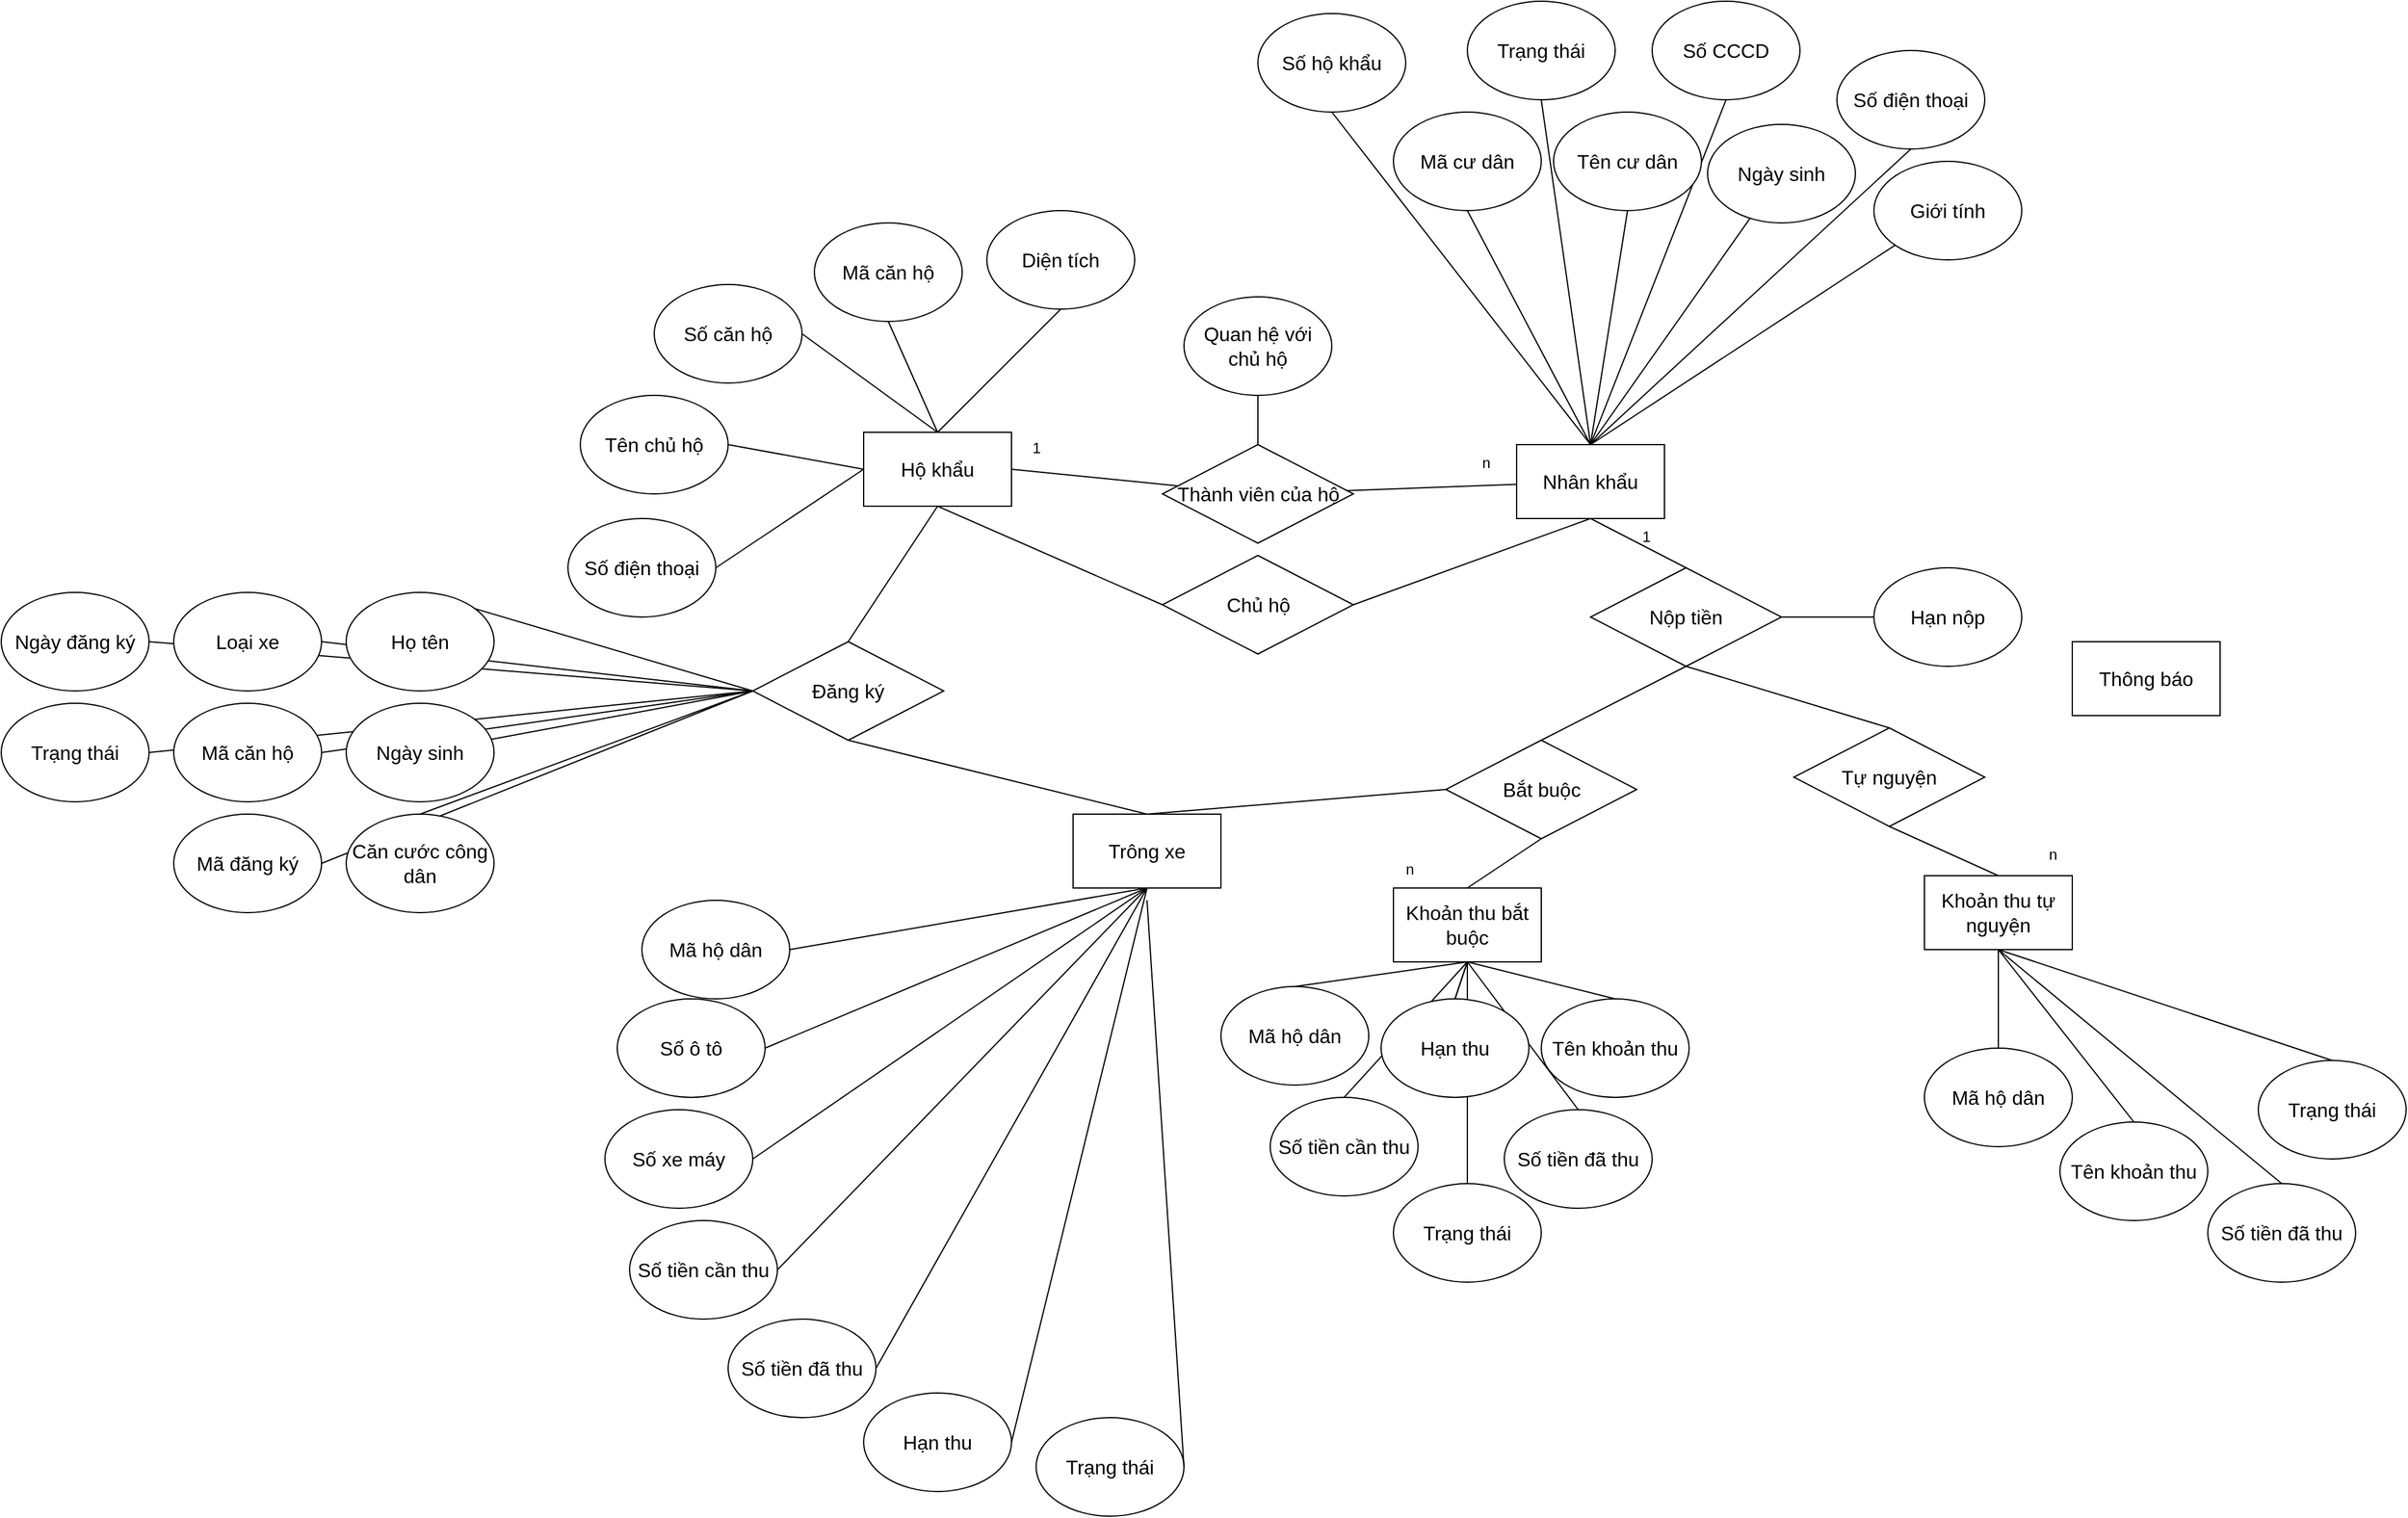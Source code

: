 <mxfile version="25.0.3">
  <diagram name="Trang-1" id="g0CzSQB-_3eGBy-AfXGg">
    <mxGraphModel dx="1994" dy="1801" grid="1" gridSize="10" guides="1" tooltips="1" connect="1" arrows="1" fold="1" page="1" pageScale="1" pageWidth="827" pageHeight="1169" math="0" shadow="0">
      <root>
        <mxCell id="0" />
        <mxCell id="1" parent="0" />
        <mxCell id="qePT4DMza2AUBYwKz2Ps-19" style="rounded=0;orthogonalLoop=1;jettySize=auto;html=1;exitX=0.5;exitY=0;exitDx=0;exitDy=0;entryX=0.5;entryY=1;entryDx=0;entryDy=0;endArrow=none;endFill=0;fontSize=16;" edge="1" parent="1" source="qePT4DMza2AUBYwKz2Ps-1" target="qePT4DMza2AUBYwKz2Ps-17">
          <mxGeometry relative="1" as="geometry" />
        </mxCell>
        <mxCell id="qePT4DMza2AUBYwKz2Ps-71" style="rounded=0;orthogonalLoop=1;jettySize=auto;html=1;exitX=0.5;exitY=1;exitDx=0;exitDy=0;entryX=0.5;entryY=0;entryDx=0;entryDy=0;endArrow=none;endFill=0;fontSize=16;" edge="1" parent="1" source="qePT4DMza2AUBYwKz2Ps-1" target="qePT4DMza2AUBYwKz2Ps-66">
          <mxGeometry relative="1" as="geometry" />
        </mxCell>
        <mxCell id="qePT4DMza2AUBYwKz2Ps-72" style="rounded=0;orthogonalLoop=1;jettySize=auto;html=1;exitX=0.5;exitY=1;exitDx=0;exitDy=0;entryX=0.5;entryY=0;entryDx=0;entryDy=0;endArrow=none;endFill=0;fontSize=16;" edge="1" parent="1" source="qePT4DMza2AUBYwKz2Ps-1" target="qePT4DMza2AUBYwKz2Ps-65">
          <mxGeometry relative="1" as="geometry" />
        </mxCell>
        <mxCell id="qePT4DMza2AUBYwKz2Ps-73" style="rounded=0;orthogonalLoop=1;jettySize=auto;html=1;exitX=0.5;exitY=1;exitDx=0;exitDy=0;entryX=0.5;entryY=0;entryDx=0;entryDy=0;endArrow=none;endFill=0;fontSize=16;" edge="1" parent="1" source="qePT4DMza2AUBYwKz2Ps-1" target="qePT4DMza2AUBYwKz2Ps-67">
          <mxGeometry relative="1" as="geometry" />
        </mxCell>
        <mxCell id="qePT4DMza2AUBYwKz2Ps-74" style="rounded=0;orthogonalLoop=1;jettySize=auto;html=1;exitX=0.5;exitY=1;exitDx=0;exitDy=0;entryX=0.5;entryY=0;entryDx=0;entryDy=0;endArrow=none;endFill=0;fontSize=16;" edge="1" parent="1" source="qePT4DMza2AUBYwKz2Ps-1" target="qePT4DMza2AUBYwKz2Ps-69">
          <mxGeometry relative="1" as="geometry" />
        </mxCell>
        <mxCell id="qePT4DMza2AUBYwKz2Ps-75" style="rounded=0;orthogonalLoop=1;jettySize=auto;html=1;exitX=0.5;exitY=1;exitDx=0;exitDy=0;entryX=0.5;entryY=0;entryDx=0;entryDy=0;endArrow=none;endFill=0;fontSize=16;" edge="1" parent="1" source="qePT4DMza2AUBYwKz2Ps-1" target="qePT4DMza2AUBYwKz2Ps-70">
          <mxGeometry relative="1" as="geometry" />
        </mxCell>
        <mxCell id="qePT4DMza2AUBYwKz2Ps-76" style="rounded=0;orthogonalLoop=1;jettySize=auto;html=1;exitX=0.5;exitY=1;exitDx=0;exitDy=0;entryX=0.5;entryY=0;entryDx=0;entryDy=0;endArrow=none;endFill=0;fontSize=16;" edge="1" parent="1" source="qePT4DMza2AUBYwKz2Ps-1" target="qePT4DMza2AUBYwKz2Ps-68">
          <mxGeometry relative="1" as="geometry" />
        </mxCell>
        <mxCell id="qePT4DMza2AUBYwKz2Ps-21" style="rounded=0;orthogonalLoop=1;jettySize=auto;html=1;exitX=0.5;exitY=0;exitDx=0;exitDy=0;entryX=0.5;entryY=1;entryDx=0;entryDy=0;endArrow=none;endFill=0;fontSize=16;" edge="1" parent="1" source="qePT4DMza2AUBYwKz2Ps-2" target="qePT4DMza2AUBYwKz2Ps-18">
          <mxGeometry relative="1" as="geometry" />
        </mxCell>
        <mxCell id="qePT4DMza2AUBYwKz2Ps-84" style="rounded=0;orthogonalLoop=1;jettySize=auto;html=1;exitX=0.5;exitY=1;exitDx=0;exitDy=0;endArrow=none;endFill=0;fontSize=16;" edge="1" parent="1" source="qePT4DMza2AUBYwKz2Ps-2" target="qePT4DMza2AUBYwKz2Ps-78">
          <mxGeometry relative="1" as="geometry" />
        </mxCell>
        <mxCell id="qePT4DMza2AUBYwKz2Ps-85" style="rounded=0;orthogonalLoop=1;jettySize=auto;html=1;exitX=0.5;exitY=1;exitDx=0;exitDy=0;entryX=0.5;entryY=0;entryDx=0;entryDy=0;endArrow=none;endFill=0;fontSize=16;" edge="1" parent="1" source="qePT4DMza2AUBYwKz2Ps-2" target="qePT4DMza2AUBYwKz2Ps-79">
          <mxGeometry relative="1" as="geometry" />
        </mxCell>
        <mxCell id="qePT4DMza2AUBYwKz2Ps-86" style="rounded=0;orthogonalLoop=1;jettySize=auto;html=1;exitX=0.5;exitY=1;exitDx=0;exitDy=0;entryX=0.5;entryY=0;entryDx=0;entryDy=0;endArrow=none;endFill=0;fontSize=16;" edge="1" parent="1" source="qePT4DMza2AUBYwKz2Ps-2" target="qePT4DMza2AUBYwKz2Ps-81">
          <mxGeometry relative="1" as="geometry" />
        </mxCell>
        <mxCell id="qePT4DMza2AUBYwKz2Ps-87" style="rounded=0;orthogonalLoop=1;jettySize=auto;html=1;exitX=0.5;exitY=1;exitDx=0;exitDy=0;entryX=0.5;entryY=0;entryDx=0;entryDy=0;endArrow=none;endFill=0;fontSize=16;" edge="1" parent="1" source="qePT4DMza2AUBYwKz2Ps-2" target="qePT4DMza2AUBYwKz2Ps-82">
          <mxGeometry relative="1" as="geometry" />
        </mxCell>
        <mxCell id="qePT4DMza2AUBYwKz2Ps-16" style="rounded=0;orthogonalLoop=1;jettySize=auto;html=1;exitX=0.5;exitY=1;exitDx=0;exitDy=0;entryX=0.5;entryY=0;entryDx=0;entryDy=0;endArrow=none;endFill=0;fontSize=16;" edge="1" parent="1" source="qePT4DMza2AUBYwKz2Ps-3" target="qePT4DMza2AUBYwKz2Ps-12">
          <mxGeometry relative="1" as="geometry" />
        </mxCell>
        <mxCell id="qePT4DMza2AUBYwKz2Ps-60" style="rounded=0;orthogonalLoop=1;jettySize=auto;html=1;exitX=0.5;exitY=0;exitDx=0;exitDy=0;entryX=0.5;entryY=1;entryDx=0;entryDy=0;endArrow=none;endFill=0;fontSize=16;" edge="1" parent="1" source="qePT4DMza2AUBYwKz2Ps-3" target="qePT4DMza2AUBYwKz2Ps-54">
          <mxGeometry relative="1" as="geometry" />
        </mxCell>
        <mxCell id="qePT4DMza2AUBYwKz2Ps-61" style="rounded=0;orthogonalLoop=1;jettySize=auto;html=1;exitX=0.5;exitY=0;exitDx=0;exitDy=0;endArrow=none;endFill=0;fontSize=16;" edge="1" parent="1" source="qePT4DMza2AUBYwKz2Ps-3" target="qePT4DMza2AUBYwKz2Ps-52">
          <mxGeometry relative="1" as="geometry" />
        </mxCell>
        <mxCell id="qePT4DMza2AUBYwKz2Ps-62" style="rounded=0;orthogonalLoop=1;jettySize=auto;html=1;exitX=0.5;exitY=0;exitDx=0;exitDy=0;entryX=0.5;entryY=1;entryDx=0;entryDy=0;endArrow=none;endFill=0;fontSize=16;" edge="1" parent="1" source="qePT4DMza2AUBYwKz2Ps-3" target="qePT4DMza2AUBYwKz2Ps-51">
          <mxGeometry relative="1" as="geometry" />
        </mxCell>
        <mxCell id="qePT4DMza2AUBYwKz2Ps-63" style="rounded=0;orthogonalLoop=1;jettySize=auto;html=1;exitX=0.5;exitY=0;exitDx=0;exitDy=0;entryX=0.5;entryY=1;entryDx=0;entryDy=0;endArrow=none;endFill=0;fontSize=16;" edge="1" parent="1" source="qePT4DMza2AUBYwKz2Ps-3" target="qePT4DMza2AUBYwKz2Ps-55">
          <mxGeometry relative="1" as="geometry" />
        </mxCell>
        <mxCell id="qePT4DMza2AUBYwKz2Ps-64" style="rounded=0;orthogonalLoop=1;jettySize=auto;html=1;exitX=0.5;exitY=0;exitDx=0;exitDy=0;entryX=0.5;entryY=1;entryDx=0;entryDy=0;endArrow=none;endFill=0;fontSize=16;" edge="1" parent="1" source="qePT4DMza2AUBYwKz2Ps-3" target="qePT4DMza2AUBYwKz2Ps-53">
          <mxGeometry relative="1" as="geometry" />
        </mxCell>
        <mxCell id="qePT4DMza2AUBYwKz2Ps-14" style="rounded=0;orthogonalLoop=1;jettySize=auto;html=1;exitX=0.5;exitY=1;exitDx=0;exitDy=0;entryX=0;entryY=0.5;entryDx=0;entryDy=0;endArrow=none;endFill=0;fontSize=16;" edge="1" parent="1" source="qePT4DMza2AUBYwKz2Ps-4" target="qePT4DMza2AUBYwKz2Ps-13">
          <mxGeometry relative="1" as="geometry" />
        </mxCell>
        <mxCell id="qePT4DMza2AUBYwKz2Ps-35" style="rounded=0;orthogonalLoop=1;jettySize=auto;html=1;exitX=0.5;exitY=1;exitDx=0;exitDy=0;entryX=0.5;entryY=0;entryDx=0;entryDy=0;endArrow=none;endFill=0;fontSize=16;" edge="1" parent="1" source="qePT4DMza2AUBYwKz2Ps-4" target="qePT4DMza2AUBYwKz2Ps-24">
          <mxGeometry relative="1" as="geometry" />
        </mxCell>
        <mxCell id="qePT4DMza2AUBYwKz2Ps-4" value="Hộ khẩu" style="rounded=0;whiteSpace=wrap;html=1;fontSize=16;" vertex="1" parent="1">
          <mxGeometry x="140" y="180" width="120" height="60" as="geometry" />
        </mxCell>
        <mxCell id="qePT4DMza2AUBYwKz2Ps-5" value="Thông báo" style="rounded=0;whiteSpace=wrap;html=1;fontSize=16;" vertex="1" parent="1">
          <mxGeometry x="1121" y="350" width="120" height="60" as="geometry" />
        </mxCell>
        <mxCell id="qePT4DMza2AUBYwKz2Ps-25" style="rounded=0;orthogonalLoop=1;jettySize=auto;html=1;exitX=0.5;exitY=0;exitDx=0;exitDy=0;entryX=0.5;entryY=1;entryDx=0;entryDy=0;endArrow=none;endFill=0;fontSize=16;" edge="1" parent="1" source="qePT4DMza2AUBYwKz2Ps-6" target="qePT4DMza2AUBYwKz2Ps-24">
          <mxGeometry relative="1" as="geometry" />
        </mxCell>
        <mxCell id="qePT4DMza2AUBYwKz2Ps-11" style="rounded=0;orthogonalLoop=1;jettySize=auto;html=1;entryX=0.5;entryY=0;entryDx=0;entryDy=0;endArrow=none;endFill=0;fontSize=16;" edge="1" parent="1" source="qePT4DMza2AUBYwKz2Ps-7" target="qePT4DMza2AUBYwKz2Ps-8">
          <mxGeometry relative="1" as="geometry" />
        </mxCell>
        <mxCell id="qePT4DMza2AUBYwKz2Ps-7" value="Quan hệ với chủ hộ" style="ellipse;whiteSpace=wrap;html=1;fontSize=16;" vertex="1" parent="1">
          <mxGeometry x="400" y="70" width="120" height="80" as="geometry" />
        </mxCell>
        <mxCell id="qePT4DMza2AUBYwKz2Ps-9" style="rounded=0;orthogonalLoop=1;jettySize=auto;html=1;entryX=1;entryY=0.5;entryDx=0;entryDy=0;endArrow=none;endFill=0;fontSize=16;" edge="1" parent="1" source="qePT4DMza2AUBYwKz2Ps-8" target="qePT4DMza2AUBYwKz2Ps-4">
          <mxGeometry relative="1" as="geometry" />
        </mxCell>
        <mxCell id="qePT4DMza2AUBYwKz2Ps-10" style="rounded=0;orthogonalLoop=1;jettySize=auto;html=1;endArrow=none;endFill=0;fontSize=16;" edge="1" parent="1" source="qePT4DMza2AUBYwKz2Ps-8" target="qePT4DMza2AUBYwKz2Ps-3">
          <mxGeometry relative="1" as="geometry" />
        </mxCell>
        <mxCell id="qePT4DMza2AUBYwKz2Ps-8" value="Thành viên của hộ" style="rhombus;whiteSpace=wrap;html=1;fontSize=16;" vertex="1" parent="1">
          <mxGeometry x="382.5" y="190" width="155" height="80" as="geometry" />
        </mxCell>
        <mxCell id="qePT4DMza2AUBYwKz2Ps-34" style="rounded=0;orthogonalLoop=1;jettySize=auto;html=1;exitX=1;exitY=0.5;exitDx=0;exitDy=0;entryX=0;entryY=0.5;entryDx=0;entryDy=0;endArrow=none;endFill=0;fontSize=16;" edge="1" parent="1" source="qePT4DMza2AUBYwKz2Ps-12" target="qePT4DMza2AUBYwKz2Ps-33">
          <mxGeometry relative="1" as="geometry" />
        </mxCell>
        <mxCell id="qePT4DMza2AUBYwKz2Ps-12" value="Nộp tiền" style="rhombus;whiteSpace=wrap;html=1;fontSize=16;" vertex="1" parent="1">
          <mxGeometry x="730" y="290" width="155" height="80" as="geometry" />
        </mxCell>
        <mxCell id="qePT4DMza2AUBYwKz2Ps-15" style="rounded=0;orthogonalLoop=1;jettySize=auto;html=1;exitX=1;exitY=0.5;exitDx=0;exitDy=0;entryX=0.5;entryY=1;entryDx=0;entryDy=0;endArrow=none;endFill=0;fontSize=16;" edge="1" parent="1" source="qePT4DMza2AUBYwKz2Ps-13" target="qePT4DMza2AUBYwKz2Ps-3">
          <mxGeometry relative="1" as="geometry" />
        </mxCell>
        <mxCell id="qePT4DMza2AUBYwKz2Ps-13" value="Chủ hộ" style="rhombus;whiteSpace=wrap;html=1;fontSize=16;" vertex="1" parent="1">
          <mxGeometry x="382.5" y="280" width="155" height="80" as="geometry" />
        </mxCell>
        <mxCell id="qePT4DMza2AUBYwKz2Ps-20" style="rounded=0;orthogonalLoop=1;jettySize=auto;html=1;exitX=0.5;exitY=0;exitDx=0;exitDy=0;entryX=0.5;entryY=1;entryDx=0;entryDy=0;endArrow=none;endFill=0;fontSize=16;" edge="1" parent="1" source="qePT4DMza2AUBYwKz2Ps-17" target="qePT4DMza2AUBYwKz2Ps-12">
          <mxGeometry relative="1" as="geometry" />
        </mxCell>
        <mxCell id="qePT4DMza2AUBYwKz2Ps-121" style="rounded=0;orthogonalLoop=1;jettySize=auto;html=1;exitX=0;exitY=0.5;exitDx=0;exitDy=0;entryX=0.5;entryY=0;entryDx=0;entryDy=0;endArrow=none;endFill=0;" edge="1" parent="1" source="qePT4DMza2AUBYwKz2Ps-17" target="qePT4DMza2AUBYwKz2Ps-6">
          <mxGeometry relative="1" as="geometry" />
        </mxCell>
        <mxCell id="qePT4DMza2AUBYwKz2Ps-17" value="Bắt buộc" style="rhombus;whiteSpace=wrap;html=1;fontSize=16;" vertex="1" parent="1">
          <mxGeometry x="612.5" y="430" width="155" height="80" as="geometry" />
        </mxCell>
        <mxCell id="qePT4DMza2AUBYwKz2Ps-22" style="rounded=0;orthogonalLoop=1;jettySize=auto;html=1;exitX=0.5;exitY=0;exitDx=0;exitDy=0;entryX=0.5;entryY=1;entryDx=0;entryDy=0;endArrow=none;endFill=0;fontSize=16;" edge="1" parent="1" source="qePT4DMza2AUBYwKz2Ps-18" target="qePT4DMza2AUBYwKz2Ps-12">
          <mxGeometry relative="1" as="geometry" />
        </mxCell>
        <mxCell id="qePT4DMza2AUBYwKz2Ps-18" value="Tự nguyện" style="rhombus;whiteSpace=wrap;html=1;fontSize=16;" vertex="1" parent="1">
          <mxGeometry x="895" y="420" width="155" height="80" as="geometry" />
        </mxCell>
        <mxCell id="qePT4DMza2AUBYwKz2Ps-30" style="rounded=0;orthogonalLoop=1;jettySize=auto;html=1;exitX=0;exitY=0.5;exitDx=0;exitDy=0;entryX=0.5;entryY=0;entryDx=0;entryDy=0;endArrow=none;endFill=0;fontSize=16;" edge="1" parent="1" source="qePT4DMza2AUBYwKz2Ps-24" target="qePT4DMza2AUBYwKz2Ps-27">
          <mxGeometry relative="1" as="geometry" />
        </mxCell>
        <mxCell id="qePT4DMza2AUBYwKz2Ps-31" style="rounded=0;orthogonalLoop=1;jettySize=auto;html=1;exitX=0;exitY=0.5;exitDx=0;exitDy=0;endArrow=none;endFill=0;fontSize=16;" edge="1" parent="1" source="qePT4DMza2AUBYwKz2Ps-24" target="qePT4DMza2AUBYwKz2Ps-28">
          <mxGeometry relative="1" as="geometry" />
        </mxCell>
        <mxCell id="qePT4DMza2AUBYwKz2Ps-32" style="rounded=0;orthogonalLoop=1;jettySize=auto;html=1;exitX=0;exitY=0.5;exitDx=0;exitDy=0;entryX=0.5;entryY=0;entryDx=0;entryDy=0;endArrow=none;endFill=0;fontSize=16;" edge="1" parent="1" source="qePT4DMza2AUBYwKz2Ps-24" target="qePT4DMza2AUBYwKz2Ps-29">
          <mxGeometry relative="1" as="geometry" />
        </mxCell>
        <mxCell id="qePT4DMza2AUBYwKz2Ps-127" style="rounded=0;orthogonalLoop=1;jettySize=auto;html=1;exitX=0;exitY=0.5;exitDx=0;exitDy=0;entryX=1;entryY=0.5;entryDx=0;entryDy=0;endArrow=none;endFill=0;" edge="1" parent="1" source="qePT4DMza2AUBYwKz2Ps-24" target="qePT4DMza2AUBYwKz2Ps-124">
          <mxGeometry relative="1" as="geometry" />
        </mxCell>
        <mxCell id="qePT4DMza2AUBYwKz2Ps-128" style="rounded=0;orthogonalLoop=1;jettySize=auto;html=1;exitX=0;exitY=0.5;exitDx=0;exitDy=0;entryX=1;entryY=0.5;entryDx=0;entryDy=0;endArrow=none;endFill=0;" edge="1" parent="1" source="qePT4DMza2AUBYwKz2Ps-24" target="qePT4DMza2AUBYwKz2Ps-123">
          <mxGeometry relative="1" as="geometry" />
        </mxCell>
        <mxCell id="qePT4DMza2AUBYwKz2Ps-129" style="rounded=0;orthogonalLoop=1;jettySize=auto;html=1;exitX=0;exitY=0.5;exitDx=0;exitDy=0;entryX=1;entryY=0.5;entryDx=0;entryDy=0;endArrow=none;endFill=0;" edge="1" parent="1" source="qePT4DMza2AUBYwKz2Ps-24" target="qePT4DMza2AUBYwKz2Ps-122">
          <mxGeometry relative="1" as="geometry" />
        </mxCell>
        <mxCell id="qePT4DMza2AUBYwKz2Ps-130" style="rounded=0;orthogonalLoop=1;jettySize=auto;html=1;exitX=0;exitY=0.5;exitDx=0;exitDy=0;entryX=1;entryY=0.5;entryDx=0;entryDy=0;endArrow=none;endFill=0;" edge="1" parent="1" source="qePT4DMza2AUBYwKz2Ps-24" target="qePT4DMza2AUBYwKz2Ps-125">
          <mxGeometry relative="1" as="geometry" />
        </mxCell>
        <mxCell id="qePT4DMza2AUBYwKz2Ps-131" style="rounded=0;orthogonalLoop=1;jettySize=auto;html=1;exitX=0;exitY=0.5;exitDx=0;exitDy=0;entryX=1;entryY=0.5;entryDx=0;entryDy=0;endArrow=none;endFill=0;" edge="1" parent="1" source="qePT4DMza2AUBYwKz2Ps-24" target="qePT4DMza2AUBYwKz2Ps-126">
          <mxGeometry relative="1" as="geometry" />
        </mxCell>
        <mxCell id="qePT4DMza2AUBYwKz2Ps-24" value="Đăng ký" style="rhombus;whiteSpace=wrap;html=1;fontSize=16;" vertex="1" parent="1">
          <mxGeometry x="50" y="350" width="155" height="80" as="geometry" />
        </mxCell>
        <mxCell id="qePT4DMza2AUBYwKz2Ps-33" value="Hạn nộp" style="ellipse;whiteSpace=wrap;html=1;fontSize=16;" vertex="1" parent="1">
          <mxGeometry x="960" y="290" width="120" height="80" as="geometry" />
        </mxCell>
        <mxCell id="qePT4DMza2AUBYwKz2Ps-41" style="rounded=0;orthogonalLoop=1;jettySize=auto;html=1;exitX=0.5;exitY=1;exitDx=0;exitDy=0;entryX=0.5;entryY=0;entryDx=0;entryDy=0;endArrow=none;endFill=0;fontSize=16;" edge="1" parent="1" source="qePT4DMza2AUBYwKz2Ps-36" target="qePT4DMza2AUBYwKz2Ps-4">
          <mxGeometry relative="1" as="geometry" />
        </mxCell>
        <mxCell id="qePT4DMza2AUBYwKz2Ps-44" style="rounded=0;orthogonalLoop=1;jettySize=auto;html=1;exitX=0.5;exitY=1;exitDx=0;exitDy=0;entryX=0.5;entryY=0;entryDx=0;entryDy=0;endArrow=none;endFill=0;fontSize=16;" edge="1" parent="1" source="qePT4DMza2AUBYwKz2Ps-37" target="qePT4DMza2AUBYwKz2Ps-4">
          <mxGeometry relative="1" as="geometry" />
        </mxCell>
        <mxCell id="qePT4DMza2AUBYwKz2Ps-42" style="rounded=0;orthogonalLoop=1;jettySize=auto;html=1;exitX=1;exitY=0.5;exitDx=0;exitDy=0;entryX=0.5;entryY=0;entryDx=0;entryDy=0;endArrow=none;endFill=0;fontSize=16;" edge="1" parent="1" source="qePT4DMza2AUBYwKz2Ps-38" target="qePT4DMza2AUBYwKz2Ps-4">
          <mxGeometry relative="1" as="geometry" />
        </mxCell>
        <mxCell id="qePT4DMza2AUBYwKz2Ps-47" style="rounded=0;orthogonalLoop=1;jettySize=auto;html=1;exitX=1;exitY=0.5;exitDx=0;exitDy=0;entryX=0;entryY=0.5;entryDx=0;entryDy=0;endArrow=none;endFill=0;fontSize=16;" edge="1" parent="1" source="qePT4DMza2AUBYwKz2Ps-39" target="qePT4DMza2AUBYwKz2Ps-4">
          <mxGeometry relative="1" as="geometry" />
        </mxCell>
        <mxCell id="qePT4DMza2AUBYwKz2Ps-46" style="rounded=0;orthogonalLoop=1;jettySize=auto;html=1;exitX=1;exitY=0.5;exitDx=0;exitDy=0;entryX=0;entryY=0.5;entryDx=0;entryDy=0;endArrow=none;endFill=0;fontSize=16;" edge="1" parent="1" source="qePT4DMza2AUBYwKz2Ps-40" target="qePT4DMza2AUBYwKz2Ps-4">
          <mxGeometry relative="1" as="geometry" />
        </mxCell>
        <mxCell id="qePT4DMza2AUBYwKz2Ps-56" style="rounded=0;orthogonalLoop=1;jettySize=auto;html=1;exitX=0.5;exitY=1;exitDx=0;exitDy=0;endArrow=none;endFill=0;entryX=0.5;entryY=0;entryDx=0;entryDy=0;fontSize=16;" edge="1" parent="1" source="qePT4DMza2AUBYwKz2Ps-48" target="qePT4DMza2AUBYwKz2Ps-3">
          <mxGeometry relative="1" as="geometry" />
        </mxCell>
        <mxCell id="qePT4DMza2AUBYwKz2Ps-57" style="rounded=0;orthogonalLoop=1;jettySize=auto;html=1;exitX=0.5;exitY=1;exitDx=0;exitDy=0;entryX=0.5;entryY=0;entryDx=0;entryDy=0;endArrow=none;endFill=0;fontSize=16;" edge="1" parent="1" source="qePT4DMza2AUBYwKz2Ps-49" target="qePT4DMza2AUBYwKz2Ps-3">
          <mxGeometry relative="1" as="geometry" />
        </mxCell>
        <mxCell id="qePT4DMza2AUBYwKz2Ps-58" style="rounded=0;orthogonalLoop=1;jettySize=auto;html=1;entryX=0.5;entryY=0;entryDx=0;entryDy=0;endArrow=none;endFill=0;fontSize=16;" edge="1" parent="1" source="qePT4DMza2AUBYwKz2Ps-50" target="qePT4DMza2AUBYwKz2Ps-3">
          <mxGeometry relative="1" as="geometry" />
        </mxCell>
        <mxCell id="qePT4DMza2AUBYwKz2Ps-77" value="" style="rounded=0;orthogonalLoop=1;jettySize=auto;html=1;exitX=0.5;exitY=1;exitDx=0;exitDy=0;entryX=0.5;entryY=0;entryDx=0;entryDy=0;endArrow=none;endFill=0;fontSize=16;" edge="1" parent="1" source="qePT4DMza2AUBYwKz2Ps-1" target="qePT4DMza2AUBYwKz2Ps-65">
          <mxGeometry relative="1" as="geometry">
            <mxPoint x="560" y="600" as="sourcePoint" />
            <mxPoint x="713" y="790" as="targetPoint" />
          </mxGeometry>
        </mxCell>
        <mxCell id="qePT4DMza2AUBYwKz2Ps-106" value="1" style="text;html=1;align=center;verticalAlign=middle;resizable=0;points=[];autosize=1;strokeColor=none;fillColor=none;" vertex="1" parent="1">
          <mxGeometry x="265" y="178" width="30" height="30" as="geometry" />
        </mxCell>
        <mxCell id="qePT4DMza2AUBYwKz2Ps-107" value="n" style="text;html=1;align=center;verticalAlign=middle;resizable=0;points=[];autosize=1;strokeColor=none;fillColor=none;" vertex="1" parent="1">
          <mxGeometry x="630" y="190" width="30" height="30" as="geometry" />
        </mxCell>
        <mxCell id="qePT4DMza2AUBYwKz2Ps-111" value="" style="group" vertex="1" connectable="0" parent="1">
          <mxGeometry x="-70" y="560" width="470" height="500" as="geometry" />
        </mxCell>
        <mxCell id="qePT4DMza2AUBYwKz2Ps-88" value="Số tiền đã thu" style="ellipse;whiteSpace=wrap;html=1;fontSize=16;" vertex="1" parent="qePT4DMza2AUBYwKz2Ps-111">
          <mxGeometry x="100" y="340" width="120" height="80" as="geometry" />
        </mxCell>
        <mxCell id="qePT4DMza2AUBYwKz2Ps-89" value="Số tiền cần thu" style="ellipse;whiteSpace=wrap;html=1;fontSize=16;" vertex="1" parent="qePT4DMza2AUBYwKz2Ps-111">
          <mxGeometry x="20" y="260" width="120" height="80" as="geometry" />
        </mxCell>
        <mxCell id="qePT4DMza2AUBYwKz2Ps-90" value="Số ô tô" style="ellipse;whiteSpace=wrap;html=1;fontSize=16;" vertex="1" parent="qePT4DMza2AUBYwKz2Ps-111">
          <mxGeometry x="10" y="80" width="120" height="80" as="geometry" />
        </mxCell>
        <mxCell id="qePT4DMza2AUBYwKz2Ps-91" value="Số xe máy" style="ellipse;whiteSpace=wrap;html=1;fontSize=16;" vertex="1" parent="qePT4DMza2AUBYwKz2Ps-111">
          <mxGeometry y="170" width="120" height="80" as="geometry" />
        </mxCell>
        <mxCell id="qePT4DMza2AUBYwKz2Ps-92" value="Mã hộ dân" style="ellipse;whiteSpace=wrap;html=1;fontSize=16;" vertex="1" parent="qePT4DMza2AUBYwKz2Ps-111">
          <mxGeometry x="30" width="120" height="80" as="geometry" />
        </mxCell>
        <mxCell id="qePT4DMza2AUBYwKz2Ps-93" value="Hạn thu" style="ellipse;whiteSpace=wrap;html=1;fontSize=16;" vertex="1" parent="qePT4DMza2AUBYwKz2Ps-111">
          <mxGeometry x="210" y="400" width="120" height="80" as="geometry" />
        </mxCell>
        <mxCell id="qePT4DMza2AUBYwKz2Ps-94" value="Trạng thái" style="ellipse;whiteSpace=wrap;html=1;fontSize=16;" vertex="1" parent="qePT4DMza2AUBYwKz2Ps-111">
          <mxGeometry x="350" y="420" width="120" height="80" as="geometry" />
        </mxCell>
        <mxCell id="qePT4DMza2AUBYwKz2Ps-6" value="Trông xe" style="rounded=0;whiteSpace=wrap;html=1;fontSize=16;" vertex="1" parent="1">
          <mxGeometry x="310" y="490" width="120" height="60" as="geometry" />
        </mxCell>
        <mxCell id="qePT4DMza2AUBYwKz2Ps-95" style="rounded=0;orthogonalLoop=1;jettySize=auto;html=1;exitX=0.5;exitY=1;exitDx=0;exitDy=0;entryX=1;entryY=0.5;entryDx=0;entryDy=0;endArrow=none;endFill=0;" edge="1" parent="1" source="qePT4DMza2AUBYwKz2Ps-6" target="qePT4DMza2AUBYwKz2Ps-92">
          <mxGeometry relative="1" as="geometry" />
        </mxCell>
        <mxCell id="qePT4DMza2AUBYwKz2Ps-96" style="rounded=0;orthogonalLoop=1;jettySize=auto;html=1;exitX=0.5;exitY=1;exitDx=0;exitDy=0;entryX=1;entryY=0.5;entryDx=0;entryDy=0;endArrow=none;endFill=0;" edge="1" parent="1" source="qePT4DMza2AUBYwKz2Ps-6" target="qePT4DMza2AUBYwKz2Ps-90">
          <mxGeometry relative="1" as="geometry" />
        </mxCell>
        <mxCell id="qePT4DMza2AUBYwKz2Ps-97" style="rounded=0;orthogonalLoop=1;jettySize=auto;html=1;exitX=0.5;exitY=1;exitDx=0;exitDy=0;entryX=1;entryY=0.5;entryDx=0;entryDy=0;endArrow=none;endFill=0;" edge="1" parent="1" source="qePT4DMza2AUBYwKz2Ps-6" target="qePT4DMza2AUBYwKz2Ps-91">
          <mxGeometry relative="1" as="geometry" />
        </mxCell>
        <mxCell id="qePT4DMza2AUBYwKz2Ps-98" style="rounded=0;orthogonalLoop=1;jettySize=auto;html=1;entryX=1;entryY=0.5;entryDx=0;entryDy=0;endArrow=none;endFill=0;" edge="1" parent="1" target="qePT4DMza2AUBYwKz2Ps-94">
          <mxGeometry relative="1" as="geometry">
            <mxPoint x="370" y="560" as="sourcePoint" />
          </mxGeometry>
        </mxCell>
        <mxCell id="qePT4DMza2AUBYwKz2Ps-99" style="rounded=0;orthogonalLoop=1;jettySize=auto;html=1;exitX=0.5;exitY=1;exitDx=0;exitDy=0;entryX=1;entryY=0.5;entryDx=0;entryDy=0;endArrow=none;endFill=0;" edge="1" parent="1" source="qePT4DMza2AUBYwKz2Ps-6" target="qePT4DMza2AUBYwKz2Ps-88">
          <mxGeometry relative="1" as="geometry" />
        </mxCell>
        <mxCell id="qePT4DMza2AUBYwKz2Ps-100" style="rounded=0;orthogonalLoop=1;jettySize=auto;html=1;exitX=0.5;exitY=1;exitDx=0;exitDy=0;entryX=1;entryY=0.5;entryDx=0;entryDy=0;endArrow=none;endFill=0;" edge="1" parent="1" source="qePT4DMza2AUBYwKz2Ps-6" target="qePT4DMza2AUBYwKz2Ps-89">
          <mxGeometry relative="1" as="geometry" />
        </mxCell>
        <mxCell id="qePT4DMza2AUBYwKz2Ps-101" style="rounded=0;orthogonalLoop=1;jettySize=auto;html=1;exitX=0.5;exitY=1;exitDx=0;exitDy=0;entryX=1;entryY=0.5;entryDx=0;entryDy=0;endArrow=none;endFill=0;" edge="1" parent="1" source="qePT4DMza2AUBYwKz2Ps-6" target="qePT4DMza2AUBYwKz2Ps-93">
          <mxGeometry relative="1" as="geometry" />
        </mxCell>
        <mxCell id="qePT4DMza2AUBYwKz2Ps-113" value="" style="group" vertex="1" connectable="0" parent="1">
          <mxGeometry x="430" y="630" width="380" height="240" as="geometry" />
        </mxCell>
        <mxCell id="qePT4DMza2AUBYwKz2Ps-66" value="Mã hộ dân" style="ellipse;whiteSpace=wrap;html=1;fontSize=16;" vertex="1" parent="qePT4DMza2AUBYwKz2Ps-113">
          <mxGeometry width="120" height="80" as="geometry" />
        </mxCell>
        <mxCell id="qePT4DMza2AUBYwKz2Ps-67" value="Tên khoản thu" style="ellipse;whiteSpace=wrap;html=1;fontSize=16;" vertex="1" parent="qePT4DMza2AUBYwKz2Ps-113">
          <mxGeometry x="260" y="10" width="120" height="80" as="geometry" />
        </mxCell>
        <mxCell id="qePT4DMza2AUBYwKz2Ps-68" value="Số tiền cần thu" style="ellipse;whiteSpace=wrap;html=1;fontSize=16;" vertex="1" parent="qePT4DMza2AUBYwKz2Ps-113">
          <mxGeometry x="40" y="90" width="120" height="80" as="geometry" />
        </mxCell>
        <mxCell id="qePT4DMza2AUBYwKz2Ps-69" value="Số tiền đã thu" style="ellipse;whiteSpace=wrap;html=1;fontSize=16;" vertex="1" parent="qePT4DMza2AUBYwKz2Ps-113">
          <mxGeometry x="230" y="100" width="120" height="80" as="geometry" />
        </mxCell>
        <mxCell id="qePT4DMza2AUBYwKz2Ps-70" value="Trạng thái" style="ellipse;whiteSpace=wrap;html=1;fontSize=16;" vertex="1" parent="qePT4DMza2AUBYwKz2Ps-113">
          <mxGeometry x="140" y="160" width="120" height="80" as="geometry" />
        </mxCell>
        <mxCell id="qePT4DMza2AUBYwKz2Ps-65" value="Hạn thu" style="ellipse;whiteSpace=wrap;html=1;fontSize=16;" vertex="1" parent="qePT4DMza2AUBYwKz2Ps-113">
          <mxGeometry x="130" y="10" width="120" height="80" as="geometry" />
        </mxCell>
        <mxCell id="qePT4DMza2AUBYwKz2Ps-114" value="" style="group" vertex="1" connectable="0" parent="1">
          <mxGeometry x="1001" y="680" width="391" height="190" as="geometry" />
        </mxCell>
        <mxCell id="qePT4DMza2AUBYwKz2Ps-78" value="Mã hộ dân" style="ellipse;whiteSpace=wrap;html=1;fontSize=16;" vertex="1" parent="qePT4DMza2AUBYwKz2Ps-114">
          <mxGeometry width="120" height="80" as="geometry" />
        </mxCell>
        <mxCell id="qePT4DMza2AUBYwKz2Ps-79" value="Tên khoản thu" style="ellipse;whiteSpace=wrap;html=1;fontSize=16;" vertex="1" parent="qePT4DMza2AUBYwKz2Ps-114">
          <mxGeometry x="110" y="60" width="120" height="80" as="geometry" />
        </mxCell>
        <mxCell id="qePT4DMza2AUBYwKz2Ps-81" value="Số tiền đã thu" style="ellipse;whiteSpace=wrap;html=1;fontSize=16;" vertex="1" parent="qePT4DMza2AUBYwKz2Ps-114">
          <mxGeometry x="230" y="110" width="120" height="80" as="geometry" />
        </mxCell>
        <mxCell id="qePT4DMza2AUBYwKz2Ps-82" value="Trạng thái" style="ellipse;whiteSpace=wrap;html=1;fontSize=16;" vertex="1" parent="qePT4DMza2AUBYwKz2Ps-114">
          <mxGeometry x="271" y="10" width="120" height="80" as="geometry" />
        </mxCell>
        <mxCell id="qePT4DMza2AUBYwKz2Ps-115" value="" style="group" vertex="1" connectable="0" parent="1">
          <mxGeometry x="1001" y="508" width="120" height="92" as="geometry" />
        </mxCell>
        <mxCell id="qePT4DMza2AUBYwKz2Ps-2" value="Khoản thu tự nguyện" style="rounded=0;whiteSpace=wrap;html=1;fontSize=16;" vertex="1" parent="qePT4DMza2AUBYwKz2Ps-115">
          <mxGeometry y="32" width="120" height="60" as="geometry" />
        </mxCell>
        <mxCell id="qePT4DMza2AUBYwKz2Ps-110" value="n" style="text;html=1;align=center;verticalAlign=middle;resizable=0;points=[];autosize=1;strokeColor=none;fillColor=none;" vertex="1" parent="qePT4DMza2AUBYwKz2Ps-115">
          <mxGeometry x="89" width="30" height="30" as="geometry" />
        </mxCell>
        <mxCell id="qePT4DMza2AUBYwKz2Ps-116" value="" style="group" vertex="1" connectable="0" parent="1">
          <mxGeometry x="567.5" y="520" width="122.5" height="90" as="geometry" />
        </mxCell>
        <mxCell id="qePT4DMza2AUBYwKz2Ps-1" value="Khoản thu bắt buộc" style="rounded=0;whiteSpace=wrap;html=1;fontSize=16;" vertex="1" parent="qePT4DMza2AUBYwKz2Ps-116">
          <mxGeometry x="2.5" y="30" width="120" height="60" as="geometry" />
        </mxCell>
        <mxCell id="qePT4DMza2AUBYwKz2Ps-109" value="n" style="text;html=1;align=center;verticalAlign=middle;resizable=0;points=[];autosize=1;strokeColor=none;fillColor=none;" vertex="1" parent="qePT4DMza2AUBYwKz2Ps-116">
          <mxGeometry width="30" height="30" as="geometry" />
        </mxCell>
        <mxCell id="qePT4DMza2AUBYwKz2Ps-117" value="" style="group" vertex="1" connectable="0" parent="1">
          <mxGeometry x="670" y="190" width="120" height="90" as="geometry" />
        </mxCell>
        <mxCell id="qePT4DMza2AUBYwKz2Ps-3" value="Nhân khẩu" style="rounded=0;whiteSpace=wrap;html=1;fontSize=16;" vertex="1" parent="qePT4DMza2AUBYwKz2Ps-117">
          <mxGeometry width="120" height="60" as="geometry" />
        </mxCell>
        <mxCell id="qePT4DMza2AUBYwKz2Ps-108" value="1" style="text;html=1;align=center;verticalAlign=middle;resizable=0;points=[];autosize=1;strokeColor=none;fillColor=none;" vertex="1" parent="qePT4DMza2AUBYwKz2Ps-117">
          <mxGeometry x="90" y="60" width="30" height="30" as="geometry" />
        </mxCell>
        <mxCell id="qePT4DMza2AUBYwKz2Ps-118" value="" style="group" vertex="1" connectable="0" parent="1">
          <mxGeometry x="460" y="-170" width="620" height="210" as="geometry" />
        </mxCell>
        <mxCell id="qePT4DMza2AUBYwKz2Ps-48" value="Mã cư dân" style="ellipse;whiteSpace=wrap;html=1;fontSize=16;" vertex="1" parent="qePT4DMza2AUBYwKz2Ps-118">
          <mxGeometry x="110" y="90" width="120" height="80" as="geometry" />
        </mxCell>
        <mxCell id="qePT4DMza2AUBYwKz2Ps-49" value="Tên cư dân" style="ellipse;whiteSpace=wrap;html=1;fontSize=16;" vertex="1" parent="qePT4DMza2AUBYwKz2Ps-118">
          <mxGeometry x="240" y="90" width="120" height="80" as="geometry" />
        </mxCell>
        <mxCell id="qePT4DMza2AUBYwKz2Ps-50" value="Ngày sinh" style="ellipse;whiteSpace=wrap;html=1;fontSize=16;" vertex="1" parent="qePT4DMza2AUBYwKz2Ps-118">
          <mxGeometry x="365" y="100" width="120" height="80" as="geometry" />
        </mxCell>
        <mxCell id="qePT4DMza2AUBYwKz2Ps-51" value="Số CCCD" style="ellipse;whiteSpace=wrap;html=1;fontSize=16;" vertex="1" parent="qePT4DMza2AUBYwKz2Ps-118">
          <mxGeometry x="320" width="120" height="80" as="geometry" />
        </mxCell>
        <mxCell id="qePT4DMza2AUBYwKz2Ps-52" value="Giới tính" style="ellipse;whiteSpace=wrap;html=1;fontSize=16;" vertex="1" parent="qePT4DMza2AUBYwKz2Ps-118">
          <mxGeometry x="500" y="130" width="120" height="80" as="geometry" />
        </mxCell>
        <mxCell id="qePT4DMza2AUBYwKz2Ps-53" value="Số điện thoại" style="ellipse;whiteSpace=wrap;html=1;fontSize=16;" vertex="1" parent="qePT4DMza2AUBYwKz2Ps-118">
          <mxGeometry x="470" y="40" width="120" height="80" as="geometry" />
        </mxCell>
        <mxCell id="qePT4DMza2AUBYwKz2Ps-54" value="Số hộ khẩu" style="ellipse;whiteSpace=wrap;html=1;fontSize=16;" vertex="1" parent="qePT4DMza2AUBYwKz2Ps-118">
          <mxGeometry y="10" width="120" height="80" as="geometry" />
        </mxCell>
        <mxCell id="qePT4DMza2AUBYwKz2Ps-55" value="Trạng thái" style="ellipse;whiteSpace=wrap;html=1;fontSize=16;" vertex="1" parent="qePT4DMza2AUBYwKz2Ps-118">
          <mxGeometry x="170" width="120" height="80" as="geometry" />
        </mxCell>
        <mxCell id="qePT4DMza2AUBYwKz2Ps-119" value="" style="group" vertex="1" connectable="0" parent="1">
          <mxGeometry x="-100" width="460" height="330" as="geometry" />
        </mxCell>
        <mxCell id="qePT4DMza2AUBYwKz2Ps-36" value="Mã căn hộ" style="ellipse;whiteSpace=wrap;html=1;fontSize=16;" vertex="1" parent="qePT4DMza2AUBYwKz2Ps-119">
          <mxGeometry x="200" y="10" width="120" height="80" as="geometry" />
        </mxCell>
        <mxCell id="qePT4DMza2AUBYwKz2Ps-37" value="Diện tích" style="ellipse;whiteSpace=wrap;html=1;fontSize=16;" vertex="1" parent="qePT4DMza2AUBYwKz2Ps-119">
          <mxGeometry x="340" width="120" height="80" as="geometry" />
        </mxCell>
        <mxCell id="qePT4DMza2AUBYwKz2Ps-38" value="Số căn hộ" style="ellipse;whiteSpace=wrap;html=1;fontSize=16;" vertex="1" parent="qePT4DMza2AUBYwKz2Ps-119">
          <mxGeometry x="70" y="60" width="120" height="80" as="geometry" />
        </mxCell>
        <mxCell id="qePT4DMza2AUBYwKz2Ps-39" value="Số điện thoại" style="ellipse;whiteSpace=wrap;html=1;fontSize=16;" vertex="1" parent="qePT4DMza2AUBYwKz2Ps-119">
          <mxGeometry y="250" width="120" height="80" as="geometry" />
        </mxCell>
        <mxCell id="qePT4DMza2AUBYwKz2Ps-40" value="Tên chủ hộ" style="ellipse;whiteSpace=wrap;html=1;fontSize=16;" vertex="1" parent="qePT4DMza2AUBYwKz2Ps-119">
          <mxGeometry x="10" y="150" width="120" height="80" as="geometry" />
        </mxCell>
        <mxCell id="qePT4DMza2AUBYwKz2Ps-27" value="Họ tên" style="ellipse;whiteSpace=wrap;html=1;fontSize=16;container=0;" vertex="1" parent="1">
          <mxGeometry x="-280" y="310" width="120" height="80" as="geometry" />
        </mxCell>
        <mxCell id="qePT4DMza2AUBYwKz2Ps-28" value="Ngày sinh" style="ellipse;whiteSpace=wrap;html=1;fontSize=16;container=0;" vertex="1" parent="1">
          <mxGeometry x="-280" y="400" width="120" height="80" as="geometry" />
        </mxCell>
        <mxCell id="qePT4DMza2AUBYwKz2Ps-29" value="Căn cước công dân" style="ellipse;whiteSpace=wrap;html=1;fontSize=16;container=0;" vertex="1" parent="1">
          <mxGeometry x="-280" y="490" width="120" height="80" as="geometry" />
        </mxCell>
        <mxCell id="qePT4DMza2AUBYwKz2Ps-122" value="Mã đăng ký" style="ellipse;whiteSpace=wrap;html=1;fontSize=16;container=0;" vertex="1" parent="1">
          <mxGeometry x="-420" y="490" width="120" height="80" as="geometry" />
        </mxCell>
        <mxCell id="qePT4DMza2AUBYwKz2Ps-123" value="Mã căn hộ" style="ellipse;whiteSpace=wrap;html=1;fontSize=16;container=0;" vertex="1" parent="1">
          <mxGeometry x="-420" y="400" width="120" height="80" as="geometry" />
        </mxCell>
        <mxCell id="qePT4DMza2AUBYwKz2Ps-124" value="Loại xe" style="ellipse;whiteSpace=wrap;html=1;fontSize=16;container=0;" vertex="1" parent="1">
          <mxGeometry x="-420" y="310" width="120" height="80" as="geometry" />
        </mxCell>
        <mxCell id="qePT4DMza2AUBYwKz2Ps-125" value="Ngày đăng ký" style="ellipse;whiteSpace=wrap;html=1;fontSize=16;container=0;" vertex="1" parent="1">
          <mxGeometry x="-560" y="310" width="120" height="80" as="geometry" />
        </mxCell>
        <mxCell id="qePT4DMza2AUBYwKz2Ps-126" value="Trạng thái" style="ellipse;whiteSpace=wrap;html=1;fontSize=16;container=0;" vertex="1" parent="1">
          <mxGeometry x="-560" y="400" width="120" height="80" as="geometry" />
        </mxCell>
      </root>
    </mxGraphModel>
  </diagram>
</mxfile>

